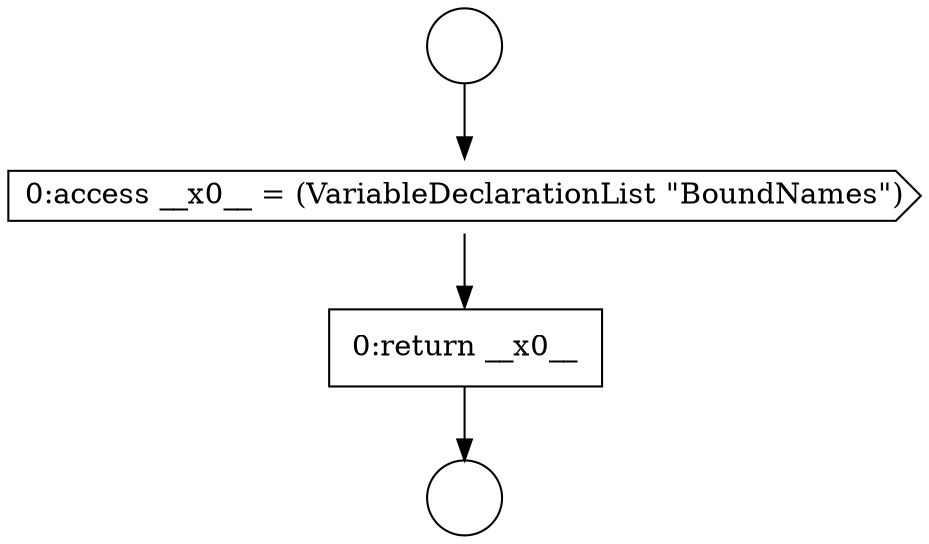 digraph {
  node5644 [shape=circle label=" " color="black" fillcolor="white" style=filled]
  node5646 [shape=cds, label=<<font color="black">0:access __x0__ = (VariableDeclarationList &quot;BoundNames&quot;)</font>> color="black" fillcolor="white" style=filled]
  node5647 [shape=none, margin=0, label=<<font color="black">
    <table border="0" cellborder="1" cellspacing="0" cellpadding="10">
      <tr><td align="left">0:return __x0__</td></tr>
    </table>
  </font>> color="black" fillcolor="white" style=filled]
  node5645 [shape=circle label=" " color="black" fillcolor="white" style=filled]
  node5644 -> node5646 [ color="black"]
  node5646 -> node5647 [ color="black"]
  node5647 -> node5645 [ color="black"]
}
